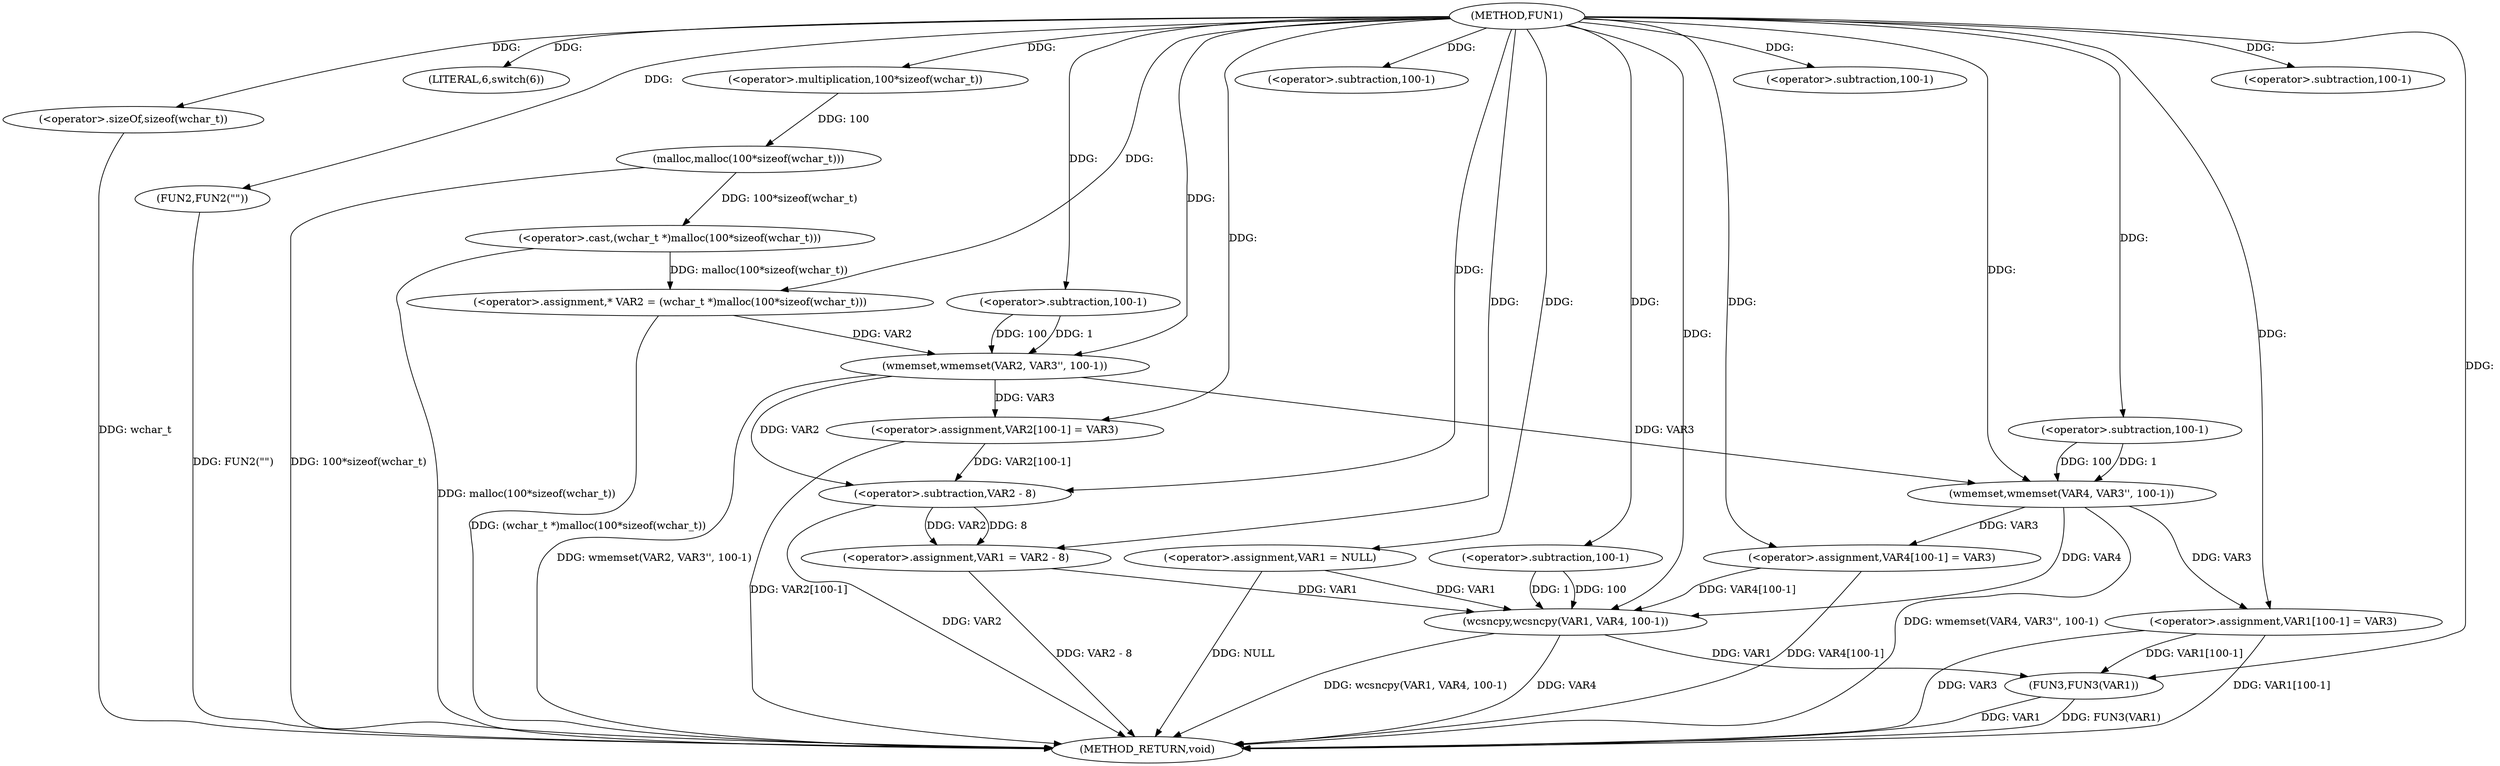 digraph FUN1 {  
"1000100" [label = "(METHOD,FUN1)" ]
"1000174" [label = "(METHOD_RETURN,void)" ]
"1000103" [label = "(<operator>.assignment,VAR1 = NULL)" ]
"1000107" [label = "(LITERAL,6,switch(6))" ]
"1000112" [label = "(<operator>.assignment,* VAR2 = (wchar_t *)malloc(100*sizeof(wchar_t)))" ]
"1000114" [label = "(<operator>.cast,(wchar_t *)malloc(100*sizeof(wchar_t)))" ]
"1000116" [label = "(malloc,malloc(100*sizeof(wchar_t)))" ]
"1000117" [label = "(<operator>.multiplication,100*sizeof(wchar_t))" ]
"1000119" [label = "(<operator>.sizeOf,sizeof(wchar_t))" ]
"1000121" [label = "(wmemset,wmemset(VAR2, VAR3'', 100-1))" ]
"1000124" [label = "(<operator>.subtraction,100-1)" ]
"1000127" [label = "(<operator>.assignment,VAR2[100-1] = VAR3)" ]
"1000130" [label = "(<operator>.subtraction,100-1)" ]
"1000134" [label = "(<operator>.assignment,VAR1 = VAR2 - 8)" ]
"1000136" [label = "(<operator>.subtraction,VAR2 - 8)" ]
"1000141" [label = "(FUN2,FUN2(\"\"))" ]
"1000146" [label = "(wmemset,wmemset(VAR4, VAR3'', 100-1))" ]
"1000149" [label = "(<operator>.subtraction,100-1)" ]
"1000152" [label = "(<operator>.assignment,VAR4[100-1] = VAR3)" ]
"1000155" [label = "(<operator>.subtraction,100-1)" ]
"1000159" [label = "(wcsncpy,wcsncpy(VAR1, VAR4, 100-1))" ]
"1000162" [label = "(<operator>.subtraction,100-1)" ]
"1000165" [label = "(<operator>.assignment,VAR1[100-1] = VAR3)" ]
"1000168" [label = "(<operator>.subtraction,100-1)" ]
"1000172" [label = "(FUN3,FUN3(VAR1))" ]
  "1000172" -> "1000174"  [ label = "DDG: FUN3(VAR1)"] 
  "1000103" -> "1000174"  [ label = "DDG: NULL"] 
  "1000112" -> "1000174"  [ label = "DDG: (wchar_t *)malloc(100*sizeof(wchar_t))"] 
  "1000141" -> "1000174"  [ label = "DDG: FUN2(\"\")"] 
  "1000121" -> "1000174"  [ label = "DDG: wmemset(VAR2, VAR3'', 100-1)"] 
  "1000127" -> "1000174"  [ label = "DDG: VAR2[100-1]"] 
  "1000146" -> "1000174"  [ label = "DDG: wmemset(VAR4, VAR3'', 100-1)"] 
  "1000136" -> "1000174"  [ label = "DDG: VAR2"] 
  "1000159" -> "1000174"  [ label = "DDG: wcsncpy(VAR1, VAR4, 100-1)"] 
  "1000116" -> "1000174"  [ label = "DDG: 100*sizeof(wchar_t)"] 
  "1000165" -> "1000174"  [ label = "DDG: VAR1[100-1]"] 
  "1000152" -> "1000174"  [ label = "DDG: VAR4[100-1]"] 
  "1000119" -> "1000174"  [ label = "DDG: wchar_t"] 
  "1000172" -> "1000174"  [ label = "DDG: VAR1"] 
  "1000134" -> "1000174"  [ label = "DDG: VAR2 - 8"] 
  "1000165" -> "1000174"  [ label = "DDG: VAR3"] 
  "1000159" -> "1000174"  [ label = "DDG: VAR4"] 
  "1000114" -> "1000174"  [ label = "DDG: malloc(100*sizeof(wchar_t))"] 
  "1000100" -> "1000103"  [ label = "DDG: "] 
  "1000100" -> "1000107"  [ label = "DDG: "] 
  "1000114" -> "1000112"  [ label = "DDG: malloc(100*sizeof(wchar_t))"] 
  "1000100" -> "1000112"  [ label = "DDG: "] 
  "1000116" -> "1000114"  [ label = "DDG: 100*sizeof(wchar_t)"] 
  "1000117" -> "1000116"  [ label = "DDG: 100"] 
  "1000100" -> "1000117"  [ label = "DDG: "] 
  "1000100" -> "1000119"  [ label = "DDG: "] 
  "1000112" -> "1000121"  [ label = "DDG: VAR2"] 
  "1000100" -> "1000121"  [ label = "DDG: "] 
  "1000124" -> "1000121"  [ label = "DDG: 100"] 
  "1000124" -> "1000121"  [ label = "DDG: 1"] 
  "1000100" -> "1000124"  [ label = "DDG: "] 
  "1000121" -> "1000127"  [ label = "DDG: VAR3"] 
  "1000100" -> "1000127"  [ label = "DDG: "] 
  "1000100" -> "1000130"  [ label = "DDG: "] 
  "1000136" -> "1000134"  [ label = "DDG: VAR2"] 
  "1000136" -> "1000134"  [ label = "DDG: 8"] 
  "1000100" -> "1000134"  [ label = "DDG: "] 
  "1000121" -> "1000136"  [ label = "DDG: VAR2"] 
  "1000127" -> "1000136"  [ label = "DDG: VAR2[100-1]"] 
  "1000100" -> "1000136"  [ label = "DDG: "] 
  "1000100" -> "1000141"  [ label = "DDG: "] 
  "1000100" -> "1000146"  [ label = "DDG: "] 
  "1000121" -> "1000146"  [ label = "DDG: VAR3"] 
  "1000149" -> "1000146"  [ label = "DDG: 100"] 
  "1000149" -> "1000146"  [ label = "DDG: 1"] 
  "1000100" -> "1000149"  [ label = "DDG: "] 
  "1000146" -> "1000152"  [ label = "DDG: VAR3"] 
  "1000100" -> "1000152"  [ label = "DDG: "] 
  "1000100" -> "1000155"  [ label = "DDG: "] 
  "1000103" -> "1000159"  [ label = "DDG: VAR1"] 
  "1000134" -> "1000159"  [ label = "DDG: VAR1"] 
  "1000100" -> "1000159"  [ label = "DDG: "] 
  "1000152" -> "1000159"  [ label = "DDG: VAR4[100-1]"] 
  "1000146" -> "1000159"  [ label = "DDG: VAR4"] 
  "1000162" -> "1000159"  [ label = "DDG: 100"] 
  "1000162" -> "1000159"  [ label = "DDG: 1"] 
  "1000100" -> "1000162"  [ label = "DDG: "] 
  "1000100" -> "1000165"  [ label = "DDG: "] 
  "1000146" -> "1000165"  [ label = "DDG: VAR3"] 
  "1000100" -> "1000168"  [ label = "DDG: "] 
  "1000159" -> "1000172"  [ label = "DDG: VAR1"] 
  "1000165" -> "1000172"  [ label = "DDG: VAR1[100-1]"] 
  "1000100" -> "1000172"  [ label = "DDG: "] 
}
